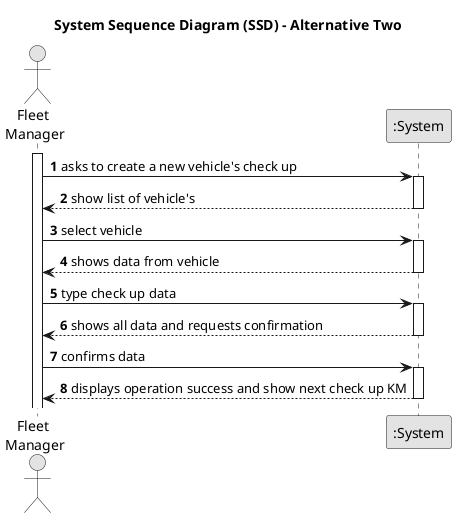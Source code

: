 @startuml
skinparam monochrome true
skinparam packageStyle rectangle
skinparam shadowing false

title System Sequence Diagram (SSD) - Alternative Two

autonumber

actor "Fleet \nManager" as Employee
participant ":System" as System

activate Employee

    Employee -> System : asks to create a new vehicle's check up
    activate System

        System --> Employee : show list of vehicle's
    deactivate System

    Employee -> System : select vehicle
    activate System

        System --> Employee : shows data from vehicle
    deactivate System

    Employee -> System : type check up data
    activate System

        System --> Employee : shows all data and requests confirmation
    deactivate System

    Employee -> System : confirms data
    activate System

        System --> Employee : displays operation success and show next check up KM
    deactivate System

@enduml